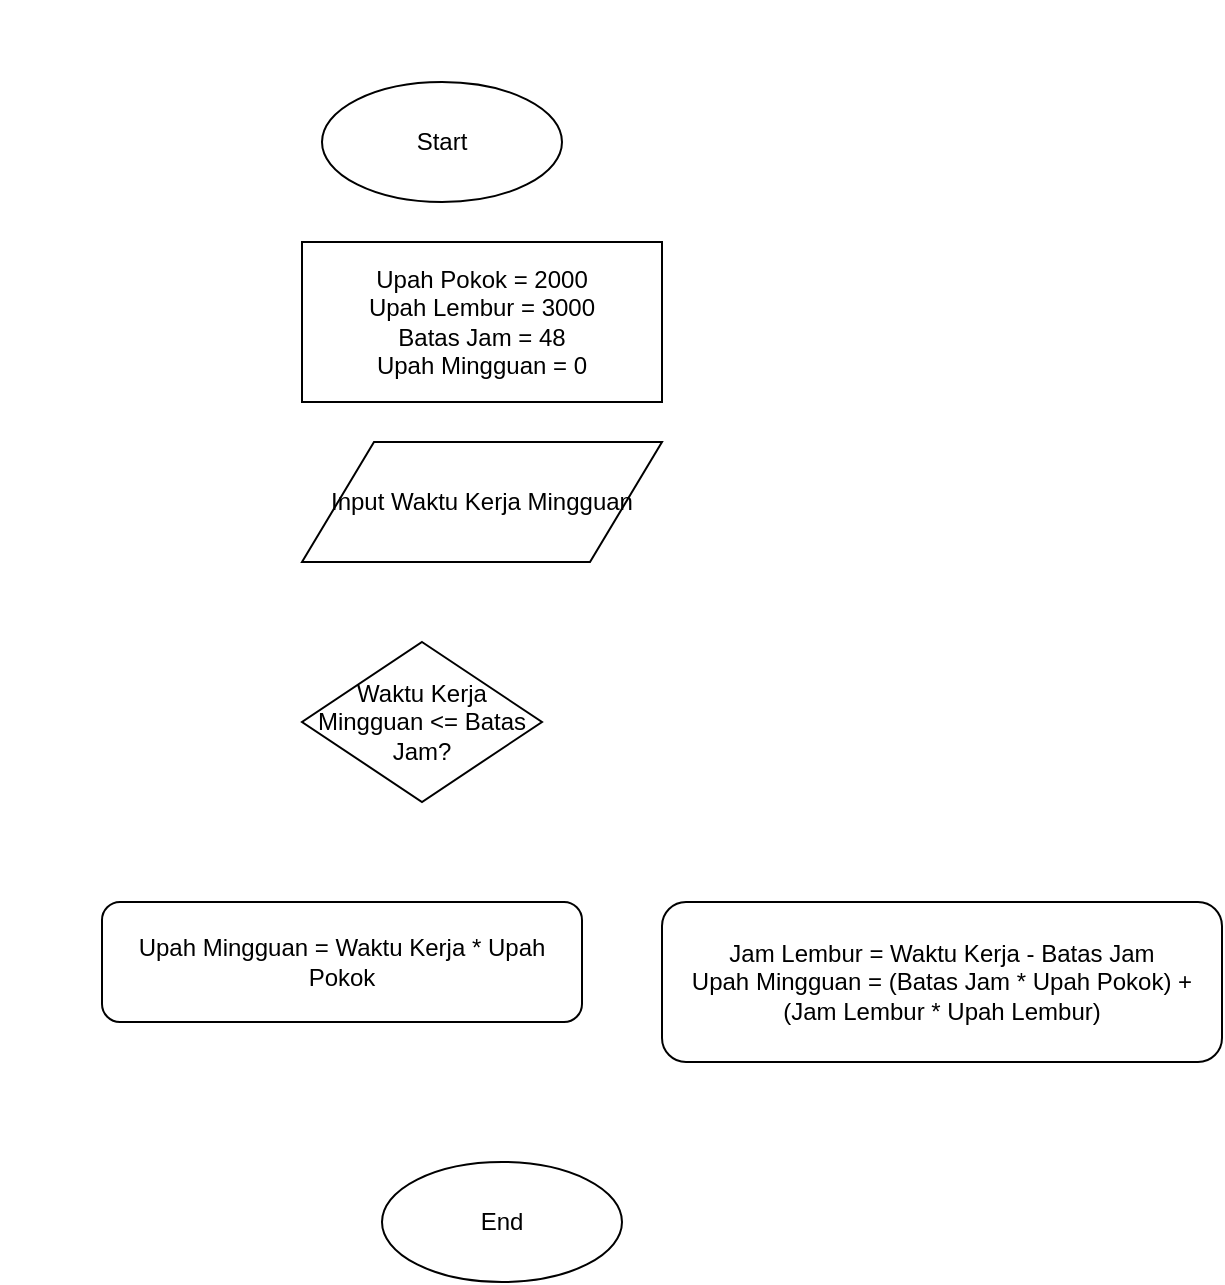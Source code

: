 <mxfile version="26.0.16">
  <diagram id="C5RBs43oDa-KdzZeNtuy" name="Page-1">
    <mxGraphModel dx="1095" dy="1143" grid="1" gridSize="10" guides="1" tooltips="1" connect="1" arrows="1" fold="1" page="1" pageScale="1" pageWidth="827" pageHeight="1169" math="0" shadow="0">
      <root>
        <mxCell id="0" value="" style="whiteSpace=wrap;html=1;" vertex="1" />
        <mxCell id="1" value="" style="whiteSpace=wrap;html=1;" vertex="1" />
        
        <!-- Start -->
        <mxCell id="2" value="Start" style="ellipse;whiteSpace=wrap;html=1;" vertex="1" parent="1">
          <mxGeometry x="160" y="40" width="120" height="60" as="geometry" />
        </mxCell>
        
        <!-- Initialize Variables -->
        <mxCell id="3" value="Upah Pokok = 2000&#10;Upah Lembur = 3000&#10;Batas Jam = 48&#10;Upah Mingguan = 0" style="hexagon;whiteSpace=wrap;html=1;" vertex="1" parent="1">
          <mxGeometry x="150" y="120" width="180" height="80" as="geometry" />
        </mxCell>
        
        <!-- Input Waktu Kerja Mingguan -->
        <mxCell id="4" value="Input Waktu Kerja Mingguan" style="shape=parallelogram;whiteSpace=wrap;html=1;" vertex="1" parent="1">
          <mxGeometry x="150" y="220" width="180" height="60" as="geometry" />
        </mxCell>
        
        <!-- Decision: Waktu Kerja Mingguan <= Batas Jam -->
        <mxCell id="5" value="Waktu Kerja Mingguan &lt;= Batas Jam?" style="rhombus;whiteSpace=wrap;html=1;" vertex="1" parent="1">
          <mxGeometry x="150" y="320" width="120" height="80" as="geometry" />
        </mxCell>
        
        <!-- True Path: Upah Mingguan Calculation -->
        <mxCell id="6" value="Upah Mingguan = Waktu Kerja * Upah Pokok" style="rounded=1;whiteSpace=wrap;html=1;" vertex="1" parent="1">
          <mxGeometry x="50" y="450" width="240" height="60" as="geometry" />
        </mxCell>
        
        <!-- False Path: Overtime Calculation -->
        <mxCell id="7" value="Jam Lembur = Waktu Kerja - Batas Jam&#10;Upah Mingguan = (Batas Jam * Upah Pokok) + (Jam Lembur * Upah Lembur)" style="rounded=1;whiteSpace=wrap;html=1;" vertex="1" parent="1">
          <mxGeometry x="330" y="450" width="280" height="80" as="geometry" />
        </mxCell>
        
        <!-- End -->
        <mxCell id="8" value="End" style="ellipse;whiteSpace=wrap;html=1;" vertex="1" parent="1">
          <mxGeometry x="190" y="580" width="120" height="60" as="geometry" />
        </mxCell>
        
        <!-- Connectors -->
        <mxCell id="9" style="edgeStyle=orthogonalEdgeStyle;rounded=0;orthogonalLoop=1;jettySize=auto;html=1;" edge="1" parent="1" source="2" target="3">
          <mxGeometry relative="1" as="geometry" />
        </mxCell>
        <mxCell id="10" style="edgeStyle=orthogonalEdgeStyle;rounded=0;orthogonalLoop=1;jettySize=auto;html=1;" edge="1" parent="1" source="3" target="4">
          <mxGeometry relative="1" as="geometry" />
        </mxCell>
        <mxCell id="11" style="edgeStyle=orthogonalEdgeStyle;rounded=0;orthogonalLoop=1;jettySize=auto;html=1;" edge="1" parent="1" source="4" target="5">
          <mxGeometry relative="1" as="geometry" />
        </mxCell>
        <mxCell id="12" style="edgeStyle=orthogonalEdgeStyle;rounded=0;orthogonalLoop=1;jettySize=auto;html=1;" edge="1" parent="1" source="5" target="6">
          <mxGeometry relative="1" as="geometry" />
        </mxCell>
        <mxCell id="13" style="edgeStyle=orthogonalEdgeStyle;rounded=0;orthogonalLoop=1;jettySize=auto;html=1;" edge="1" parent="1" source="5" target="7">
          <mxGeometry relative="1" as="geometry" />
        </mxCell>
        <mxCell id="14" style="edgeStyle=orthogonalEdgeStyle;rounded=0;orthogonalLoop=1;jettySize=auto;html=1;" edge="1" parent="1" source="6" target="8">
          <mxGeometry relative="1" as="geometry" />
        </mxCell>
        <mxCell id="15" style="edgeStyle=orthogonalEdgeStyle;rounded=0;orthogonalLoop=1;jettySize=auto;html=1;" edge="1" parent="1" source="7" target="8">
          <mxGeometry relative="1" as="geometry" />
        </mxCell>
      </root>
    </mxGraphModel>
  </diagram>
</mxfile>
